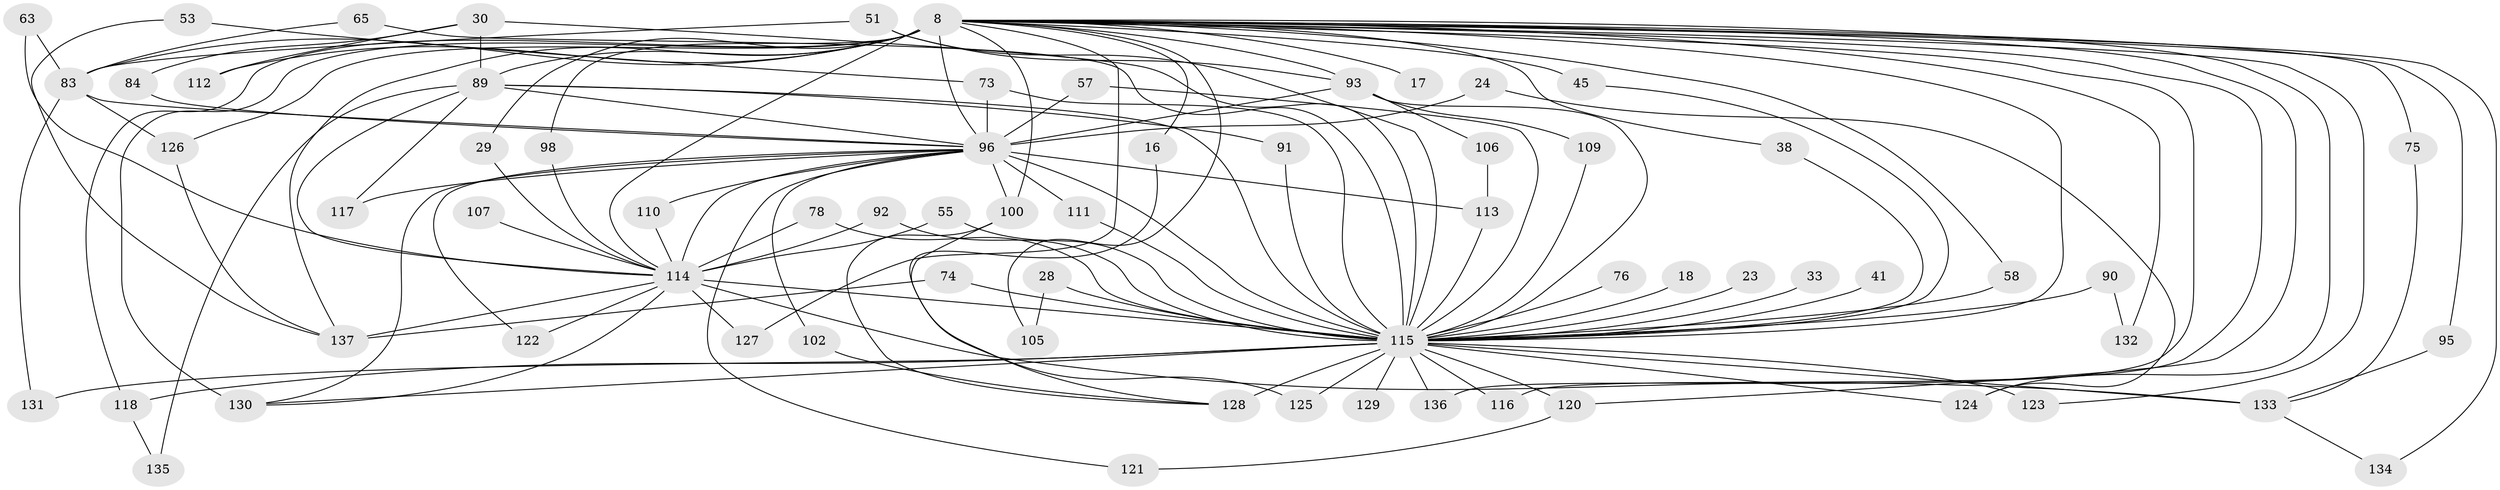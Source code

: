 // original degree distribution, {21: 0.014598540145985401, 20: 0.0072992700729927005, 19: 0.014598540145985401, 35: 0.0072992700729927005, 29: 0.0072992700729927005, 24: 0.0072992700729927005, 32: 0.0072992700729927005, 25: 0.0072992700729927005, 5: 0.043795620437956206, 3: 0.25547445255474455, 6: 0.021897810218978103, 4: 0.08759124087591241, 2: 0.5036496350364964, 7: 0.014598540145985401}
// Generated by graph-tools (version 1.1) at 2025/44/03/09/25 04:44:46]
// undirected, 68 vertices, 131 edges
graph export_dot {
graph [start="1"]
  node [color=gray90,style=filled];
  8 [super="+4"];
  16;
  17;
  18;
  23;
  24;
  28;
  29;
  30 [super="+25"];
  33;
  38;
  41;
  45;
  51 [super="+44"];
  53;
  55;
  57;
  58;
  63;
  65;
  73 [super="+35"];
  74;
  75;
  76;
  78;
  83 [super="+14+50"];
  84;
  89 [super="+60+81"];
  90 [super="+85"];
  91;
  92;
  93 [super="+62+47"];
  95;
  96 [super="+34+46+49+7"];
  98;
  100 [super="+21"];
  102;
  105;
  106;
  107;
  109;
  110;
  111;
  112 [super="+103+77"];
  113 [super="+11+72+94"];
  114 [super="+97+82"];
  115 [super="+52+79+108+67+6+10"];
  116;
  117;
  118 [super="+26"];
  120 [super="+119+99+87+56"];
  121;
  122;
  123 [super="+88"];
  124 [super="+48"];
  125 [super="+43"];
  126 [super="+104"];
  127;
  128 [super="+31+70+64"];
  129;
  130 [super="+101+54"];
  131;
  132;
  133 [super="+15"];
  134;
  135;
  136;
  137 [super="+39"];
  8 -- 17 [weight=2];
  8 -- 45 [weight=2];
  8 -- 58;
  8 -- 75;
  8 -- 95;
  8 -- 98;
  8 -- 118 [weight=2];
  8 -- 126 [weight=2];
  8 -- 130 [weight=4];
  8 -- 132;
  8 -- 83 [weight=2];
  8 -- 137;
  8 -- 134;
  8 -- 136;
  8 -- 16;
  8 -- 29;
  8 -- 100;
  8 -- 38;
  8 -- 105;
  8 -- 112 [weight=4];
  8 -- 124;
  8 -- 116;
  8 -- 127;
  8 -- 96 [weight=5];
  8 -- 93 [weight=2];
  8 -- 115 [weight=9];
  8 -- 114 [weight=6];
  8 -- 123;
  8 -- 120 [weight=2];
  8 -- 89 [weight=6];
  16 -- 128;
  18 -- 115 [weight=2];
  23 -- 115 [weight=2];
  24 -- 96 [weight=3];
  24 -- 124;
  28 -- 105;
  28 -- 115 [weight=2];
  29 -- 114;
  30 -- 84;
  30 -- 112 [weight=2];
  30 -- 89 [weight=2];
  30 -- 115 [weight=2];
  33 -- 115 [weight=2];
  38 -- 115;
  41 -- 115 [weight=3];
  45 -- 115;
  51 -- 83;
  51 -- 93;
  51 -- 115;
  53 -- 73;
  53 -- 137;
  55 -- 114;
  55 -- 115;
  57 -- 96;
  57 -- 115;
  58 -- 115;
  63 -- 83;
  63 -- 114;
  65 -- 83;
  65 -- 115;
  73 -- 96;
  73 -- 115 [weight=2];
  74 -- 137;
  74 -- 115;
  75 -- 133;
  76 -- 115 [weight=3];
  78 -- 114;
  78 -- 115;
  83 -- 131;
  83 -- 96 [weight=3];
  83 -- 126;
  84 -- 96;
  89 -- 96 [weight=2];
  89 -- 135;
  89 -- 114;
  89 -- 117;
  89 -- 91;
  89 -- 115;
  90 -- 132;
  90 -- 115 [weight=3];
  91 -- 115;
  92 -- 114;
  92 -- 115;
  93 -- 96 [weight=2];
  93 -- 106;
  93 -- 109;
  93 -- 115;
  95 -- 133;
  96 -- 122;
  96 -- 121;
  96 -- 100 [weight=2];
  96 -- 102;
  96 -- 110;
  96 -- 111;
  96 -- 113 [weight=2];
  96 -- 117;
  96 -- 114 [weight=4];
  96 -- 130;
  96 -- 115 [weight=10];
  98 -- 114;
  100 -- 128;
  100 -- 125;
  102 -- 128;
  106 -- 113;
  107 -- 114 [weight=2];
  109 -- 115;
  110 -- 114;
  111 -- 115;
  113 -- 115 [weight=3];
  114 -- 133 [weight=2];
  114 -- 137 [weight=3];
  114 -- 122;
  114 -- 127;
  114 -- 130;
  114 -- 115 [weight=11];
  115 -- 128 [weight=4];
  115 -- 129 [weight=2];
  115 -- 130;
  115 -- 120 [weight=5];
  115 -- 123 [weight=2];
  115 -- 125 [weight=2];
  115 -- 131;
  115 -- 133;
  115 -- 136;
  115 -- 116;
  115 -- 118;
  115 -- 124;
  118 -- 135;
  120 -- 121;
  126 -- 137;
  133 -- 134;
}
